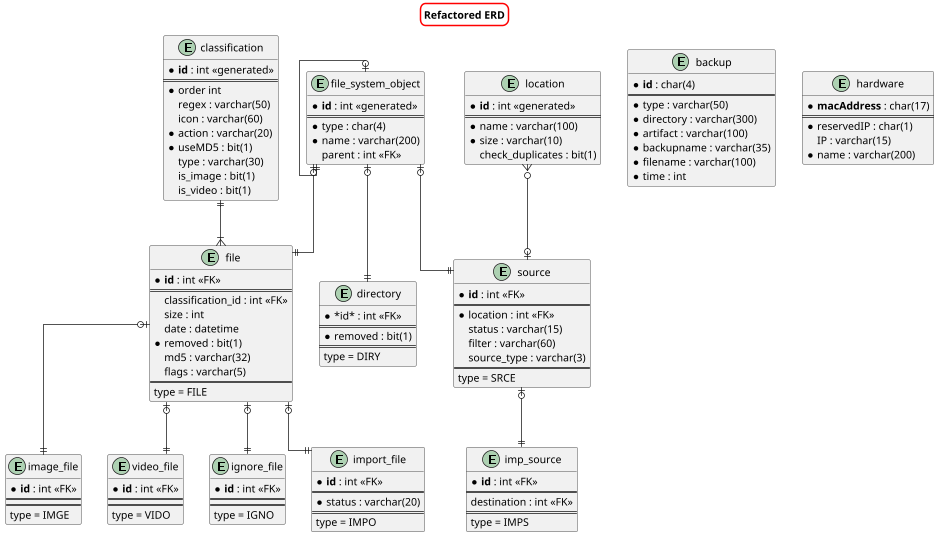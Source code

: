 @startuml
skinparam titleBorderRoundCorner 15
skinparam titleBorderThickness 2
skinparam titleBorderColor red
title Refactored ERD
skinparam linetype ortho
scale 0.75

entity file_system_object {
* **id** : int <<generated>>
==
* type : char(4)
* name : varchar(200)
  parent : int <<FK>>
}

entity file {
   * **id** : int <<FK>>
   ==
   classification_id : int <<FK>>
   size : int
   date : datetime
   * removed : bit(1)
   md5 : varchar(32)
   flags : varchar(5)
   ==
   type = FILE
}

entity image_file {
   * **id** : int <<FK>>
   ==
   ==
   type = IMGE
}

entity video_file {
   * **id** : int <<FK>>
   ==
   ==
   type = VIDO
}

entity directory {
  * *id* : int <<FK>>
  ==
  * removed : bit(1)
  ==
  type = DIRY
}

entity source {
  * **id** : int <<FK>>
  ==
  * location : int <<FK>>
  status : varchar(15)
  filter : varchar(60)
  source_type : varchar(3)
  ==
  type = SRCE
}


entity imp_source {
  * **id** : int <<FK>>
  ==
  destination : int <<FK>>
  ==
  type = IMPS
}

entity classification {
  * **id** : int <<generated>>
  ==
  * order int
  regex : varchar(50)
  icon : varchar(60)
  * action : varchar(20)
  * useMD5 : bit(1)
  type : varchar(30)
  is_image : bit(1)
  is_video : bit(1)
}

entity backup {
  * **id** : char(4)
  ==
  * type : varchar(50)
  * directory : varchar(300)
  * artifact : varchar(100)
  * backupname : varchar(35)
  * filename : varchar(100)
  * time : int
}

entity hardware {
  * **macAddress** : char(17)
  ==
  * reservedIP : char(1)
  IP : varchar(15)
  * name : varchar(200)
}

entity location {
  * **id** : int <<generated>>
  ==
  * name : varchar(100)
  * size : varchar(10)
  check_duplicates : bit(1)
}

entity ignore_file {
  * **id** : int <<FK>>
  ==
  ==
  type = IGNO
}

entity import_file {
  * **id** : int <<FK>>
  ==
  * status : varchar(20)
  ==
  type = IMPO
}

file_system_object |o--|| file_system_object
file_system_object |o--|| file
file_system_object |o--|| directory
file_system_object |o--|| source
file |o--|| image_file
file |o--|| video_file
file |o--|| ignore_file
file |o--|| import_file
source |o--|| imp_source
classification ||--|{ file
location }o--o| source
@enduml
